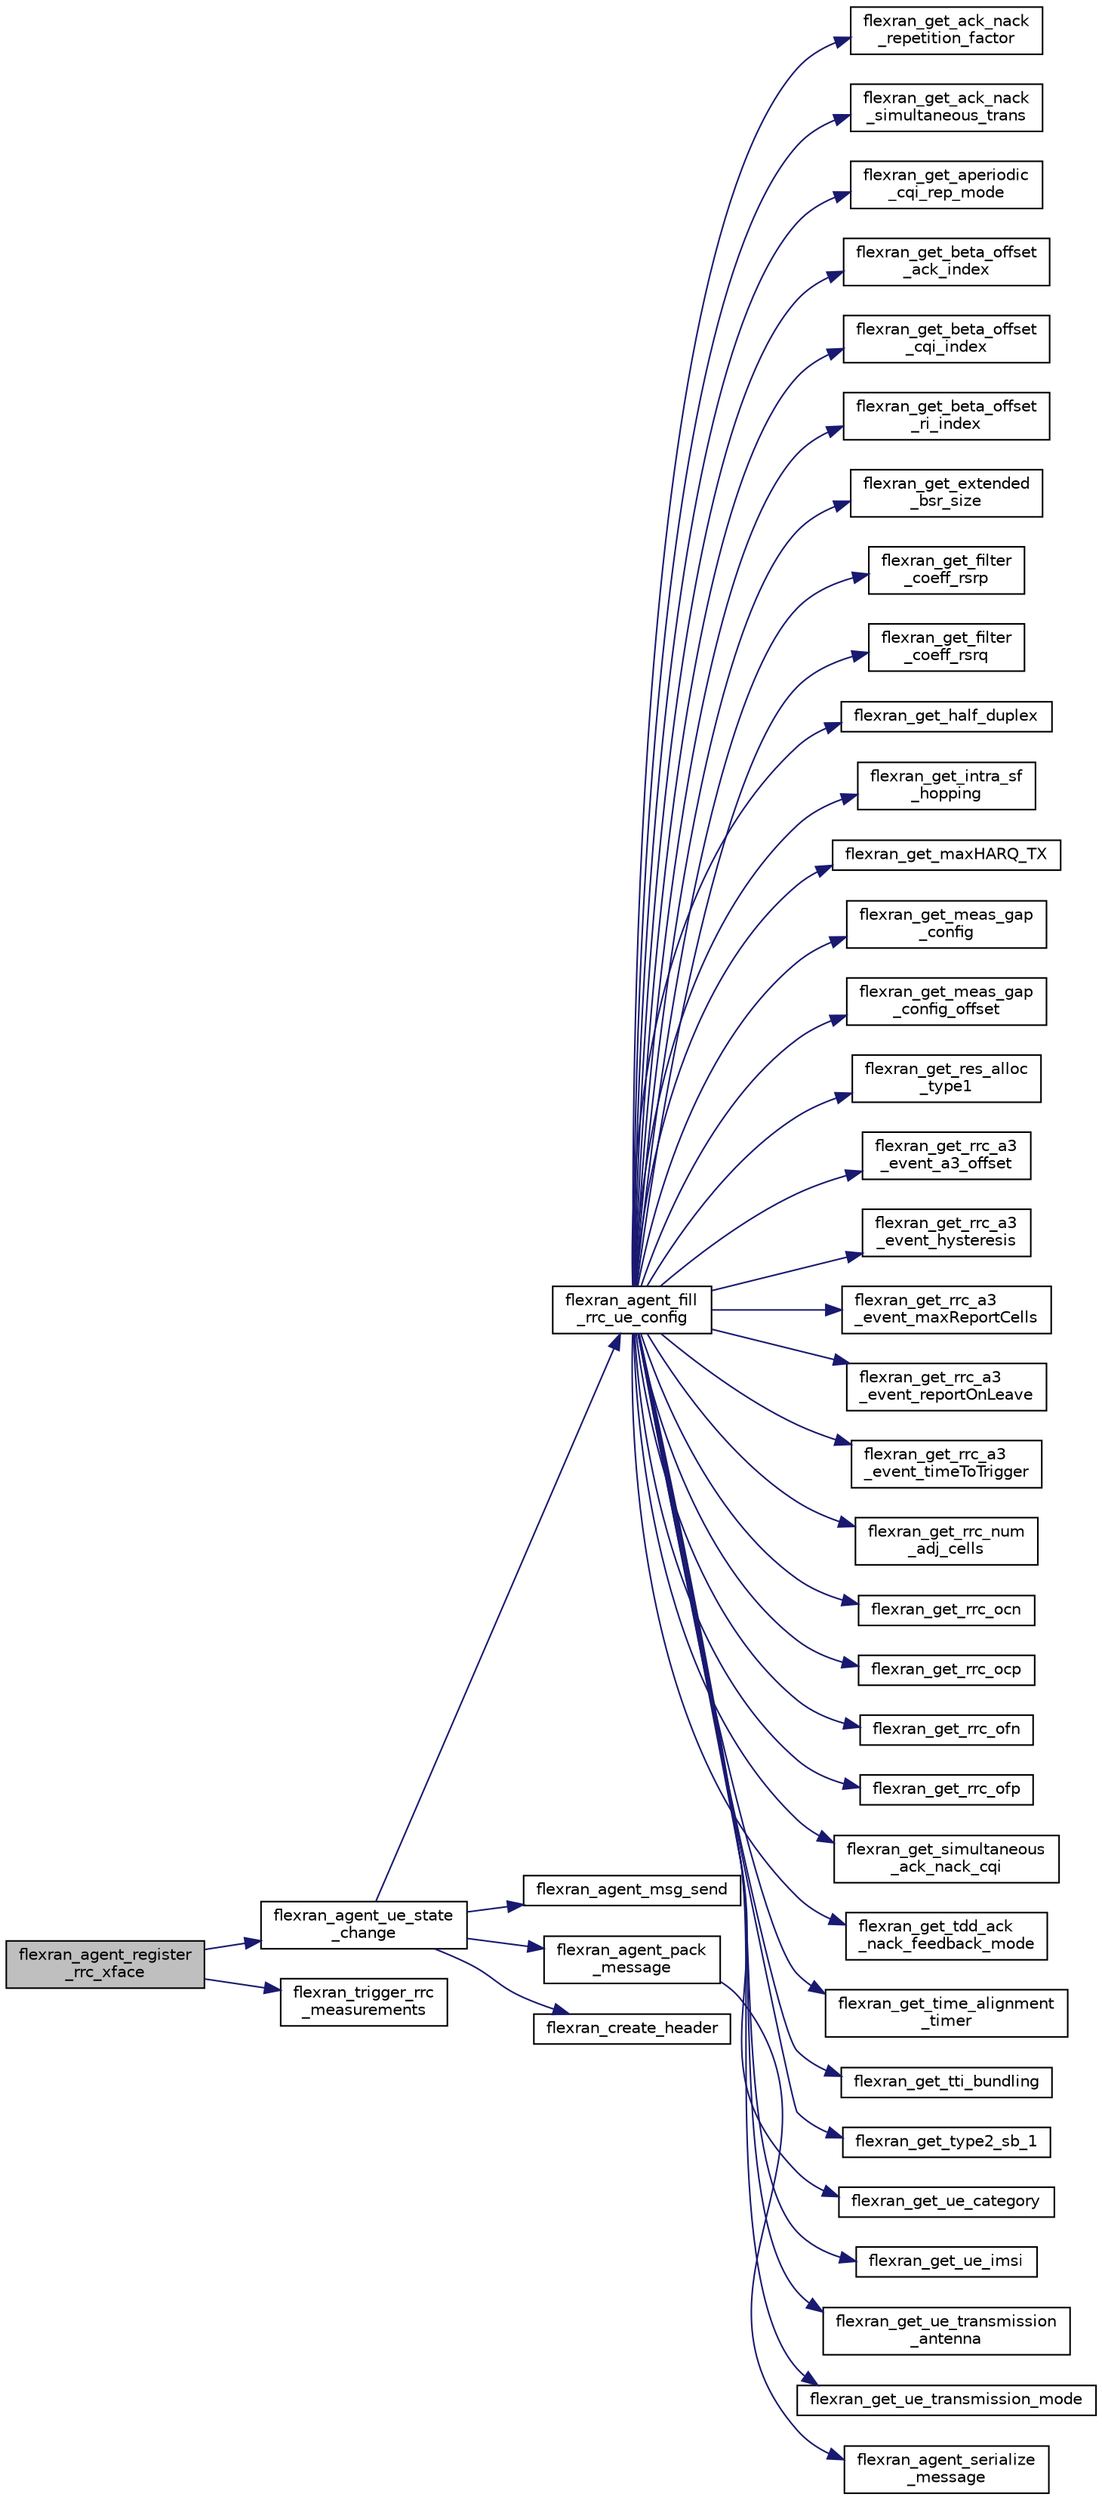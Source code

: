 digraph "flexran_agent_register_rrc_xface"
{
 // LATEX_PDF_SIZE
  edge [fontname="Helvetica",fontsize="10",labelfontname="Helvetica",labelfontsize="10"];
  node [fontname="Helvetica",fontsize="10",shape=record];
  rankdir="LR";
  Node1 [label="flexran_agent_register\l_rrc_xface",height=0.2,width=0.4,color="black", fillcolor="grey75", style="filled", fontcolor="black",tooltip=" "];
  Node1 -> Node2 [color="midnightblue",fontsize="10",style="solid",fontname="Helvetica"];
  Node2 [label="flexran_agent_ue_state\l_change",height=0.2,width=0.4,color="black", fillcolor="white", style="filled",URL="$flexran__agent__rrc_8c.html#a4176bab9df06f691228bf07b6dcd0ed2",tooltip=" "];
  Node2 -> Node3 [color="midnightblue",fontsize="10",style="solid",fontname="Helvetica"];
  Node3 [label="flexran_agent_fill\l_rrc_ue_config",height=0.2,width=0.4,color="black", fillcolor="white", style="filled",URL="$flexran__agent__rrc_8c.html#a43d668317d7d66fd9604332381810d9b",tooltip=" "];
  Node3 -> Node4 [color="midnightblue",fontsize="10",style="solid",fontname="Helvetica"];
  Node4 [label="flexran_get_ack_nack\l_repetition_factor",height=0.2,width=0.4,color="black", fillcolor="white", style="filled",URL="$flexran__agent__ran__api_8c.html#af47b5918aad6111c047bb7bc9a3ac390",tooltip=" "];
  Node3 -> Node5 [color="midnightblue",fontsize="10",style="solid",fontname="Helvetica"];
  Node5 [label="flexran_get_ack_nack\l_simultaneous_trans",height=0.2,width=0.4,color="black", fillcolor="white", style="filled",URL="$flexran__agent__ran__api_8c.html#aec24d0d993766dd43eb26990a308e386",tooltip=" "];
  Node3 -> Node6 [color="midnightblue",fontsize="10",style="solid",fontname="Helvetica"];
  Node6 [label="flexran_get_aperiodic\l_cqi_rep_mode",height=0.2,width=0.4,color="black", fillcolor="white", style="filled",URL="$flexran__agent__ran__api_8c.html#a01019be91ee7aa3b42ff764f16d67b35",tooltip=" "];
  Node3 -> Node7 [color="midnightblue",fontsize="10",style="solid",fontname="Helvetica"];
  Node7 [label="flexran_get_beta_offset\l_ack_index",height=0.2,width=0.4,color="black", fillcolor="white", style="filled",URL="$flexran__agent__ran__api_8c.html#a7a29acc0938aaafdccb1155006797f86",tooltip=" "];
  Node3 -> Node8 [color="midnightblue",fontsize="10",style="solid",fontname="Helvetica"];
  Node8 [label="flexran_get_beta_offset\l_cqi_index",height=0.2,width=0.4,color="black", fillcolor="white", style="filled",URL="$flexran__agent__ran__api_8c.html#aa6b1019d0e25bdbae5bbb29947a302e3",tooltip=" "];
  Node3 -> Node9 [color="midnightblue",fontsize="10",style="solid",fontname="Helvetica"];
  Node9 [label="flexran_get_beta_offset\l_ri_index",height=0.2,width=0.4,color="black", fillcolor="white", style="filled",URL="$flexran__agent__ran__api_8c.html#a1379e48ac3a56f1430751d6440cafc53",tooltip=" "];
  Node3 -> Node10 [color="midnightblue",fontsize="10",style="solid",fontname="Helvetica"];
  Node10 [label="flexran_get_extended\l_bsr_size",height=0.2,width=0.4,color="black", fillcolor="white", style="filled",URL="$flexran__agent__ran__api_8c.html#a73cb2b43d7ee8e78697c1a93227b1382",tooltip=" "];
  Node3 -> Node11 [color="midnightblue",fontsize="10",style="solid",fontname="Helvetica"];
  Node11 [label="flexran_get_filter\l_coeff_rsrp",height=0.2,width=0.4,color="black", fillcolor="white", style="filled",URL="$flexran__agent__ran__api_8c.html#a0177efd16d7965ea5ca3c2248f9c0e88",tooltip=" "];
  Node3 -> Node12 [color="midnightblue",fontsize="10",style="solid",fontname="Helvetica"];
  Node12 [label="flexran_get_filter\l_coeff_rsrq",height=0.2,width=0.4,color="black", fillcolor="white", style="filled",URL="$flexran__agent__ran__api_8c.html#abe8240188cfffa97323daffdb2b92554",tooltip=" "];
  Node3 -> Node13 [color="midnightblue",fontsize="10",style="solid",fontname="Helvetica"];
  Node13 [label="flexran_get_half_duplex",height=0.2,width=0.4,color="black", fillcolor="white", style="filled",URL="$flexran__agent__ran__api_8c.html#a8aa6e7e5d3760775896ce04dda6bb7a1",tooltip=" "];
  Node3 -> Node14 [color="midnightblue",fontsize="10",style="solid",fontname="Helvetica"];
  Node14 [label="flexran_get_intra_sf\l_hopping",height=0.2,width=0.4,color="black", fillcolor="white", style="filled",URL="$flexran__agent__ran__api_8c.html#a93d4b0d9b3a76544dc47dab88b3de927",tooltip=" "];
  Node3 -> Node15 [color="midnightblue",fontsize="10",style="solid",fontname="Helvetica"];
  Node15 [label="flexran_get_maxHARQ_TX",height=0.2,width=0.4,color="black", fillcolor="white", style="filled",URL="$flexran__agent__ran__api_8c.html#adb95322a8e435bad8da5e76ffa30af84",tooltip=" "];
  Node3 -> Node16 [color="midnightblue",fontsize="10",style="solid",fontname="Helvetica"];
  Node16 [label="flexran_get_meas_gap\l_config",height=0.2,width=0.4,color="black", fillcolor="white", style="filled",URL="$flexran__agent__ran__api_8c.html#afb098ccf4903eb15388ea7f76ccdbeb9",tooltip=" "];
  Node3 -> Node17 [color="midnightblue",fontsize="10",style="solid",fontname="Helvetica"];
  Node17 [label="flexran_get_meas_gap\l_config_offset",height=0.2,width=0.4,color="black", fillcolor="white", style="filled",URL="$flexran__agent__ran__api_8c.html#ae513b169094b899a9b212e6e48775c04",tooltip=" "];
  Node3 -> Node18 [color="midnightblue",fontsize="10",style="solid",fontname="Helvetica"];
  Node18 [label="flexran_get_res_alloc\l_type1",height=0.2,width=0.4,color="black", fillcolor="white", style="filled",URL="$flexran__agent__ran__api_8c.html#a4f672b19236aaf6f81ec5c295e15b639",tooltip=" "];
  Node3 -> Node19 [color="midnightblue",fontsize="10",style="solid",fontname="Helvetica"];
  Node19 [label="flexran_get_rrc_a3\l_event_a3_offset",height=0.2,width=0.4,color="black", fillcolor="white", style="filled",URL="$flexran__agent__ran__api_8c.html#a0bc96faf5354229c154fbcf849ceb4e5",tooltip=" "];
  Node3 -> Node20 [color="midnightblue",fontsize="10",style="solid",fontname="Helvetica"];
  Node20 [label="flexran_get_rrc_a3\l_event_hysteresis",height=0.2,width=0.4,color="black", fillcolor="white", style="filled",URL="$flexran__agent__ran__api_8c.html#aefc679778216174ad3194c2a2e3b3b29",tooltip=" "];
  Node3 -> Node21 [color="midnightblue",fontsize="10",style="solid",fontname="Helvetica"];
  Node21 [label="flexran_get_rrc_a3\l_event_maxReportCells",height=0.2,width=0.4,color="black", fillcolor="white", style="filled",URL="$flexran__agent__ran__api_8c.html#af123e991ff4f95dec524f90a01ecc2fa",tooltip=" "];
  Node3 -> Node22 [color="midnightblue",fontsize="10",style="solid",fontname="Helvetica"];
  Node22 [label="flexran_get_rrc_a3\l_event_reportOnLeave",height=0.2,width=0.4,color="black", fillcolor="white", style="filled",URL="$flexran__agent__ran__api_8c.html#a0e75e54cc000c5bca424a152769afee7",tooltip=" "];
  Node3 -> Node23 [color="midnightblue",fontsize="10",style="solid",fontname="Helvetica"];
  Node23 [label="flexran_get_rrc_a3\l_event_timeToTrigger",height=0.2,width=0.4,color="black", fillcolor="white", style="filled",URL="$flexran__agent__ran__api_8c.html#a9fcd24804e4b31c991f2d8b32b955596",tooltip=" "];
  Node3 -> Node24 [color="midnightblue",fontsize="10",style="solid",fontname="Helvetica"];
  Node24 [label="flexran_get_rrc_num\l_adj_cells",height=0.2,width=0.4,color="black", fillcolor="white", style="filled",URL="$flexran__agent__ran__api_8c.html#af86d8167e7bf30154b7919ec70286d35",tooltip=" "];
  Node3 -> Node25 [color="midnightblue",fontsize="10",style="solid",fontname="Helvetica"];
  Node25 [label="flexran_get_rrc_ocn",height=0.2,width=0.4,color="black", fillcolor="white", style="filled",URL="$flexran__agent__ran__api_8c.html#afe0cebc8b141bbb732f7cc92b5ebc85d",tooltip=" "];
  Node3 -> Node26 [color="midnightblue",fontsize="10",style="solid",fontname="Helvetica"];
  Node26 [label="flexran_get_rrc_ocp",height=0.2,width=0.4,color="black", fillcolor="white", style="filled",URL="$flexran__agent__ran__api_8c.html#ac9e0c300b24f500a9071cbac503cfb5b",tooltip=" "];
  Node3 -> Node27 [color="midnightblue",fontsize="10",style="solid",fontname="Helvetica"];
  Node27 [label="flexran_get_rrc_ofn",height=0.2,width=0.4,color="black", fillcolor="white", style="filled",URL="$flexran__agent__ran__api_8c.html#a161bc4a7f4b9e5866e7e2c8e94d66dd8",tooltip=" "];
  Node3 -> Node28 [color="midnightblue",fontsize="10",style="solid",fontname="Helvetica"];
  Node28 [label="flexran_get_rrc_ofp",height=0.2,width=0.4,color="black", fillcolor="white", style="filled",URL="$flexran__agent__ran__api_8c.html#ae608e4fb1f39f1a1b00d75e5e560df6e",tooltip=" "];
  Node3 -> Node29 [color="midnightblue",fontsize="10",style="solid",fontname="Helvetica"];
  Node29 [label="flexran_get_simultaneous\l_ack_nack_cqi",height=0.2,width=0.4,color="black", fillcolor="white", style="filled",URL="$flexran__agent__ran__api_8c.html#a3d9fc02a6aabe029798f71dfab1ead4e",tooltip=" "];
  Node3 -> Node30 [color="midnightblue",fontsize="10",style="solid",fontname="Helvetica"];
  Node30 [label="flexran_get_tdd_ack\l_nack_feedback_mode",height=0.2,width=0.4,color="black", fillcolor="white", style="filled",URL="$flexran__agent__ran__api_8c.html#a9d0c1b5749b9dce4acb3766a42f9e966",tooltip=" "];
  Node3 -> Node31 [color="midnightblue",fontsize="10",style="solid",fontname="Helvetica"];
  Node31 [label="flexran_get_time_alignment\l_timer",height=0.2,width=0.4,color="black", fillcolor="white", style="filled",URL="$flexran__agent__ran__api_8c.html#a6aecd6610451107efd1b85a245e9b6cf",tooltip=" "];
  Node3 -> Node32 [color="midnightblue",fontsize="10",style="solid",fontname="Helvetica"];
  Node32 [label="flexran_get_tti_bundling",height=0.2,width=0.4,color="black", fillcolor="white", style="filled",URL="$flexran__agent__ran__api_8c.html#a5c7200e10a0bb91e6c1dd10b58987279",tooltip=" "];
  Node3 -> Node33 [color="midnightblue",fontsize="10",style="solid",fontname="Helvetica"];
  Node33 [label="flexran_get_type2_sb_1",height=0.2,width=0.4,color="black", fillcolor="white", style="filled",URL="$flexran__agent__ran__api_8c.html#a98b5bad52cbbdfd84c3cf4ed0c1bc2a7",tooltip=" "];
  Node3 -> Node34 [color="midnightblue",fontsize="10",style="solid",fontname="Helvetica"];
  Node34 [label="flexran_get_ue_category",height=0.2,width=0.4,color="black", fillcolor="white", style="filled",URL="$flexran__agent__ran__api_8c.html#aeed359f683b0ae5db841ec7d37acd5a0",tooltip=" "];
  Node3 -> Node35 [color="midnightblue",fontsize="10",style="solid",fontname="Helvetica"];
  Node35 [label="flexran_get_ue_imsi",height=0.2,width=0.4,color="black", fillcolor="white", style="filled",URL="$flexran__agent__ran__api_8c.html#ad6b1da9bfcdf36ed36f2e95637a1f1ae",tooltip=" "];
  Node3 -> Node36 [color="midnightblue",fontsize="10",style="solid",fontname="Helvetica"];
  Node36 [label="flexran_get_ue_transmission\l_antenna",height=0.2,width=0.4,color="black", fillcolor="white", style="filled",URL="$flexran__agent__ran__api_8c.html#a3228b6badd598c77b8582b5134727424",tooltip=" "];
  Node3 -> Node37 [color="midnightblue",fontsize="10",style="solid",fontname="Helvetica"];
  Node37 [label="flexran_get_ue_transmission_mode",height=0.2,width=0.4,color="black", fillcolor="white", style="filled",URL="$flexran__agent__ran__api_8c.html#ac09d6e8e9a3648a54b5a14c93935b782",tooltip=" "];
  Node2 -> Node38 [color="midnightblue",fontsize="10",style="solid",fontname="Helvetica"];
  Node38 [label="flexran_agent_msg_send",height=0.2,width=0.4,color="black", fillcolor="white", style="filled",URL="$flexran__agent__net__comm_8c.html#a8ff147d857d901b31bc6147e90eb3b81",tooltip=" "];
  Node2 -> Node39 [color="midnightblue",fontsize="10",style="solid",fontname="Helvetica"];
  Node39 [label="flexran_agent_pack\l_message",height=0.2,width=0.4,color="black", fillcolor="white", style="filled",URL="$flexran__agent__common_8h.html#ab362d2b2c6c6a4c8b2e67b8d3aafb352",tooltip=" "];
  Node39 -> Node40 [color="midnightblue",fontsize="10",style="solid",fontname="Helvetica"];
  Node40 [label="flexran_agent_serialize\l_message",height=0.2,width=0.4,color="black", fillcolor="white", style="filled",URL="$flexran__agent__common_8c.html#afdcca034911b8c68f1ba4d1da09ad8f8",tooltip=" "];
  Node2 -> Node41 [color="midnightblue",fontsize="10",style="solid",fontname="Helvetica"];
  Node41 [label="flexran_create_header",height=0.2,width=0.4,color="black", fillcolor="white", style="filled",URL="$flexran__agent__common_8c.html#ab40476ddd945b7e41ec31201bf210e99",tooltip=" "];
  Node1 -> Node42 [color="midnightblue",fontsize="10",style="solid",fontname="Helvetica"];
  Node42 [label="flexran_trigger_rrc\l_measurements",height=0.2,width=0.4,color="black", fillcolor="white", style="filled",URL="$flexran__agent__rrc_8c.html#ad197dab66b26d73bcda05dc2b2f9d40a",tooltip=" "];
}
